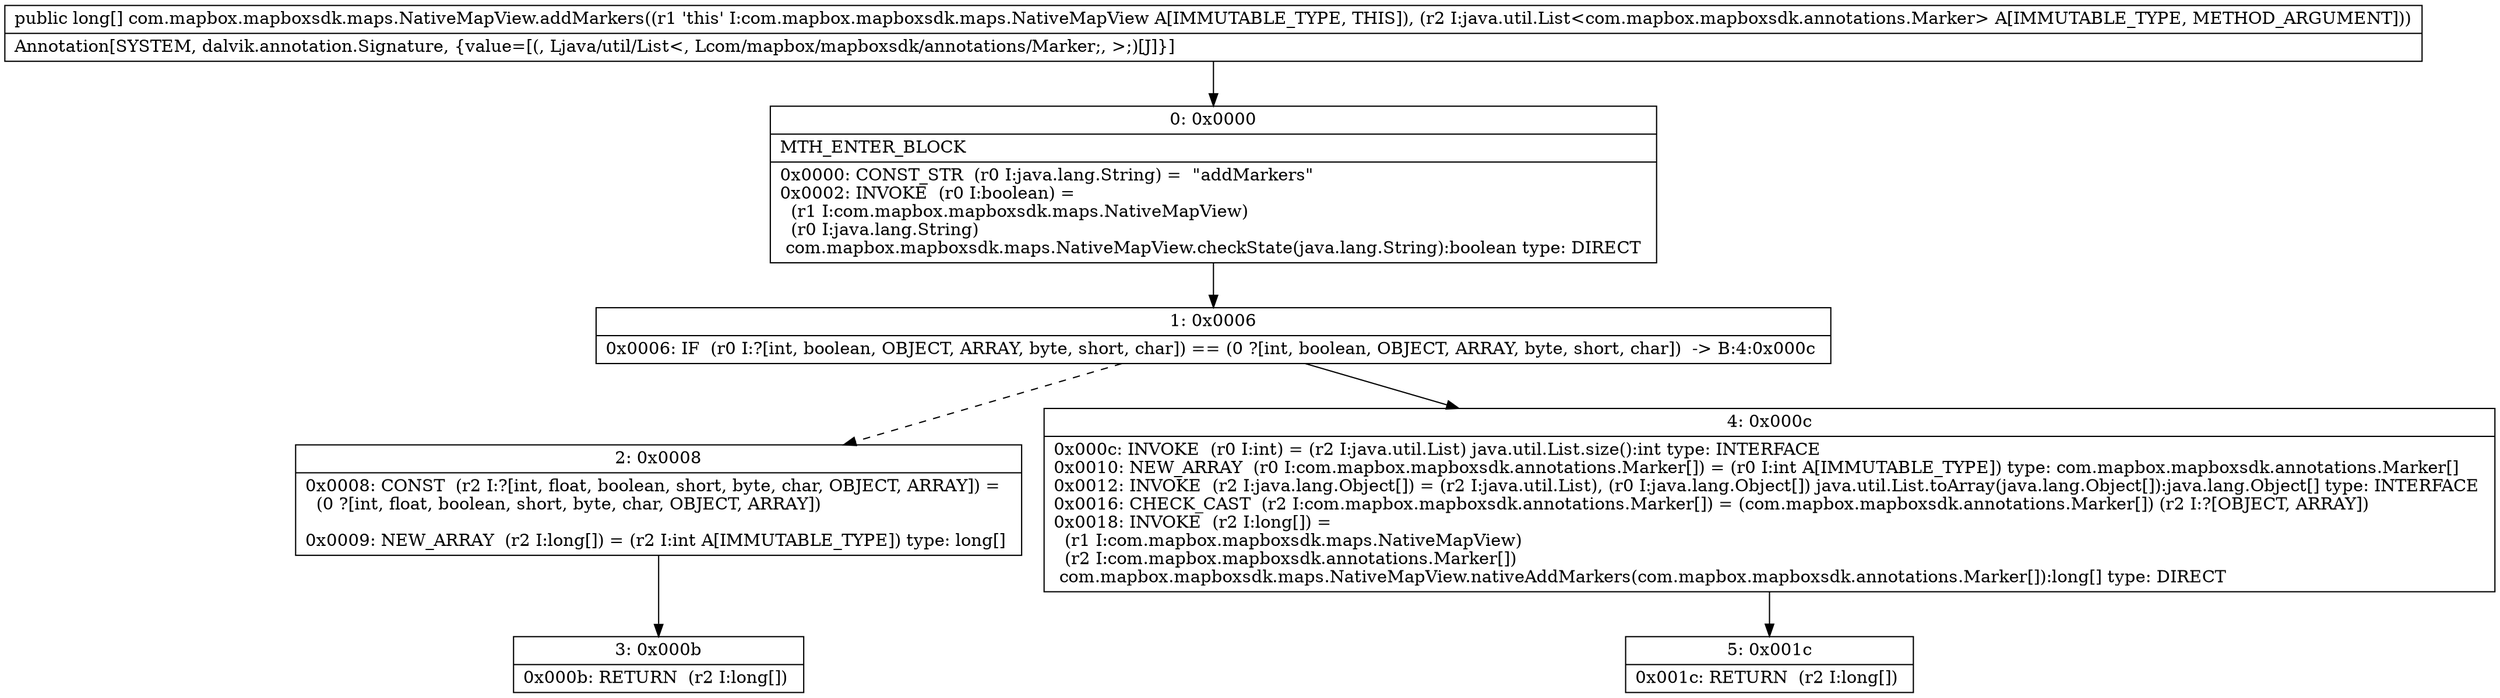 digraph "CFG forcom.mapbox.mapboxsdk.maps.NativeMapView.addMarkers(Ljava\/util\/List;)[J" {
Node_0 [shape=record,label="{0\:\ 0x0000|MTH_ENTER_BLOCK\l|0x0000: CONST_STR  (r0 I:java.lang.String) =  \"addMarkers\" \l0x0002: INVOKE  (r0 I:boolean) = \l  (r1 I:com.mapbox.mapboxsdk.maps.NativeMapView)\l  (r0 I:java.lang.String)\l com.mapbox.mapboxsdk.maps.NativeMapView.checkState(java.lang.String):boolean type: DIRECT \l}"];
Node_1 [shape=record,label="{1\:\ 0x0006|0x0006: IF  (r0 I:?[int, boolean, OBJECT, ARRAY, byte, short, char]) == (0 ?[int, boolean, OBJECT, ARRAY, byte, short, char])  \-\> B:4:0x000c \l}"];
Node_2 [shape=record,label="{2\:\ 0x0008|0x0008: CONST  (r2 I:?[int, float, boolean, short, byte, char, OBJECT, ARRAY]) = \l  (0 ?[int, float, boolean, short, byte, char, OBJECT, ARRAY])\l \l0x0009: NEW_ARRAY  (r2 I:long[]) = (r2 I:int A[IMMUTABLE_TYPE]) type: long[] \l}"];
Node_3 [shape=record,label="{3\:\ 0x000b|0x000b: RETURN  (r2 I:long[]) \l}"];
Node_4 [shape=record,label="{4\:\ 0x000c|0x000c: INVOKE  (r0 I:int) = (r2 I:java.util.List) java.util.List.size():int type: INTERFACE \l0x0010: NEW_ARRAY  (r0 I:com.mapbox.mapboxsdk.annotations.Marker[]) = (r0 I:int A[IMMUTABLE_TYPE]) type: com.mapbox.mapboxsdk.annotations.Marker[] \l0x0012: INVOKE  (r2 I:java.lang.Object[]) = (r2 I:java.util.List), (r0 I:java.lang.Object[]) java.util.List.toArray(java.lang.Object[]):java.lang.Object[] type: INTERFACE \l0x0016: CHECK_CAST  (r2 I:com.mapbox.mapboxsdk.annotations.Marker[]) = (com.mapbox.mapboxsdk.annotations.Marker[]) (r2 I:?[OBJECT, ARRAY]) \l0x0018: INVOKE  (r2 I:long[]) = \l  (r1 I:com.mapbox.mapboxsdk.maps.NativeMapView)\l  (r2 I:com.mapbox.mapboxsdk.annotations.Marker[])\l com.mapbox.mapboxsdk.maps.NativeMapView.nativeAddMarkers(com.mapbox.mapboxsdk.annotations.Marker[]):long[] type: DIRECT \l}"];
Node_5 [shape=record,label="{5\:\ 0x001c|0x001c: RETURN  (r2 I:long[]) \l}"];
MethodNode[shape=record,label="{public long[] com.mapbox.mapboxsdk.maps.NativeMapView.addMarkers((r1 'this' I:com.mapbox.mapboxsdk.maps.NativeMapView A[IMMUTABLE_TYPE, THIS]), (r2 I:java.util.List\<com.mapbox.mapboxsdk.annotations.Marker\> A[IMMUTABLE_TYPE, METHOD_ARGUMENT]))  | Annotation[SYSTEM, dalvik.annotation.Signature, \{value=[(, Ljava\/util\/List\<, Lcom\/mapbox\/mapboxsdk\/annotations\/Marker;, \>;)[J]\}]\l}"];
MethodNode -> Node_0;
Node_0 -> Node_1;
Node_1 -> Node_2[style=dashed];
Node_1 -> Node_4;
Node_2 -> Node_3;
Node_4 -> Node_5;
}

